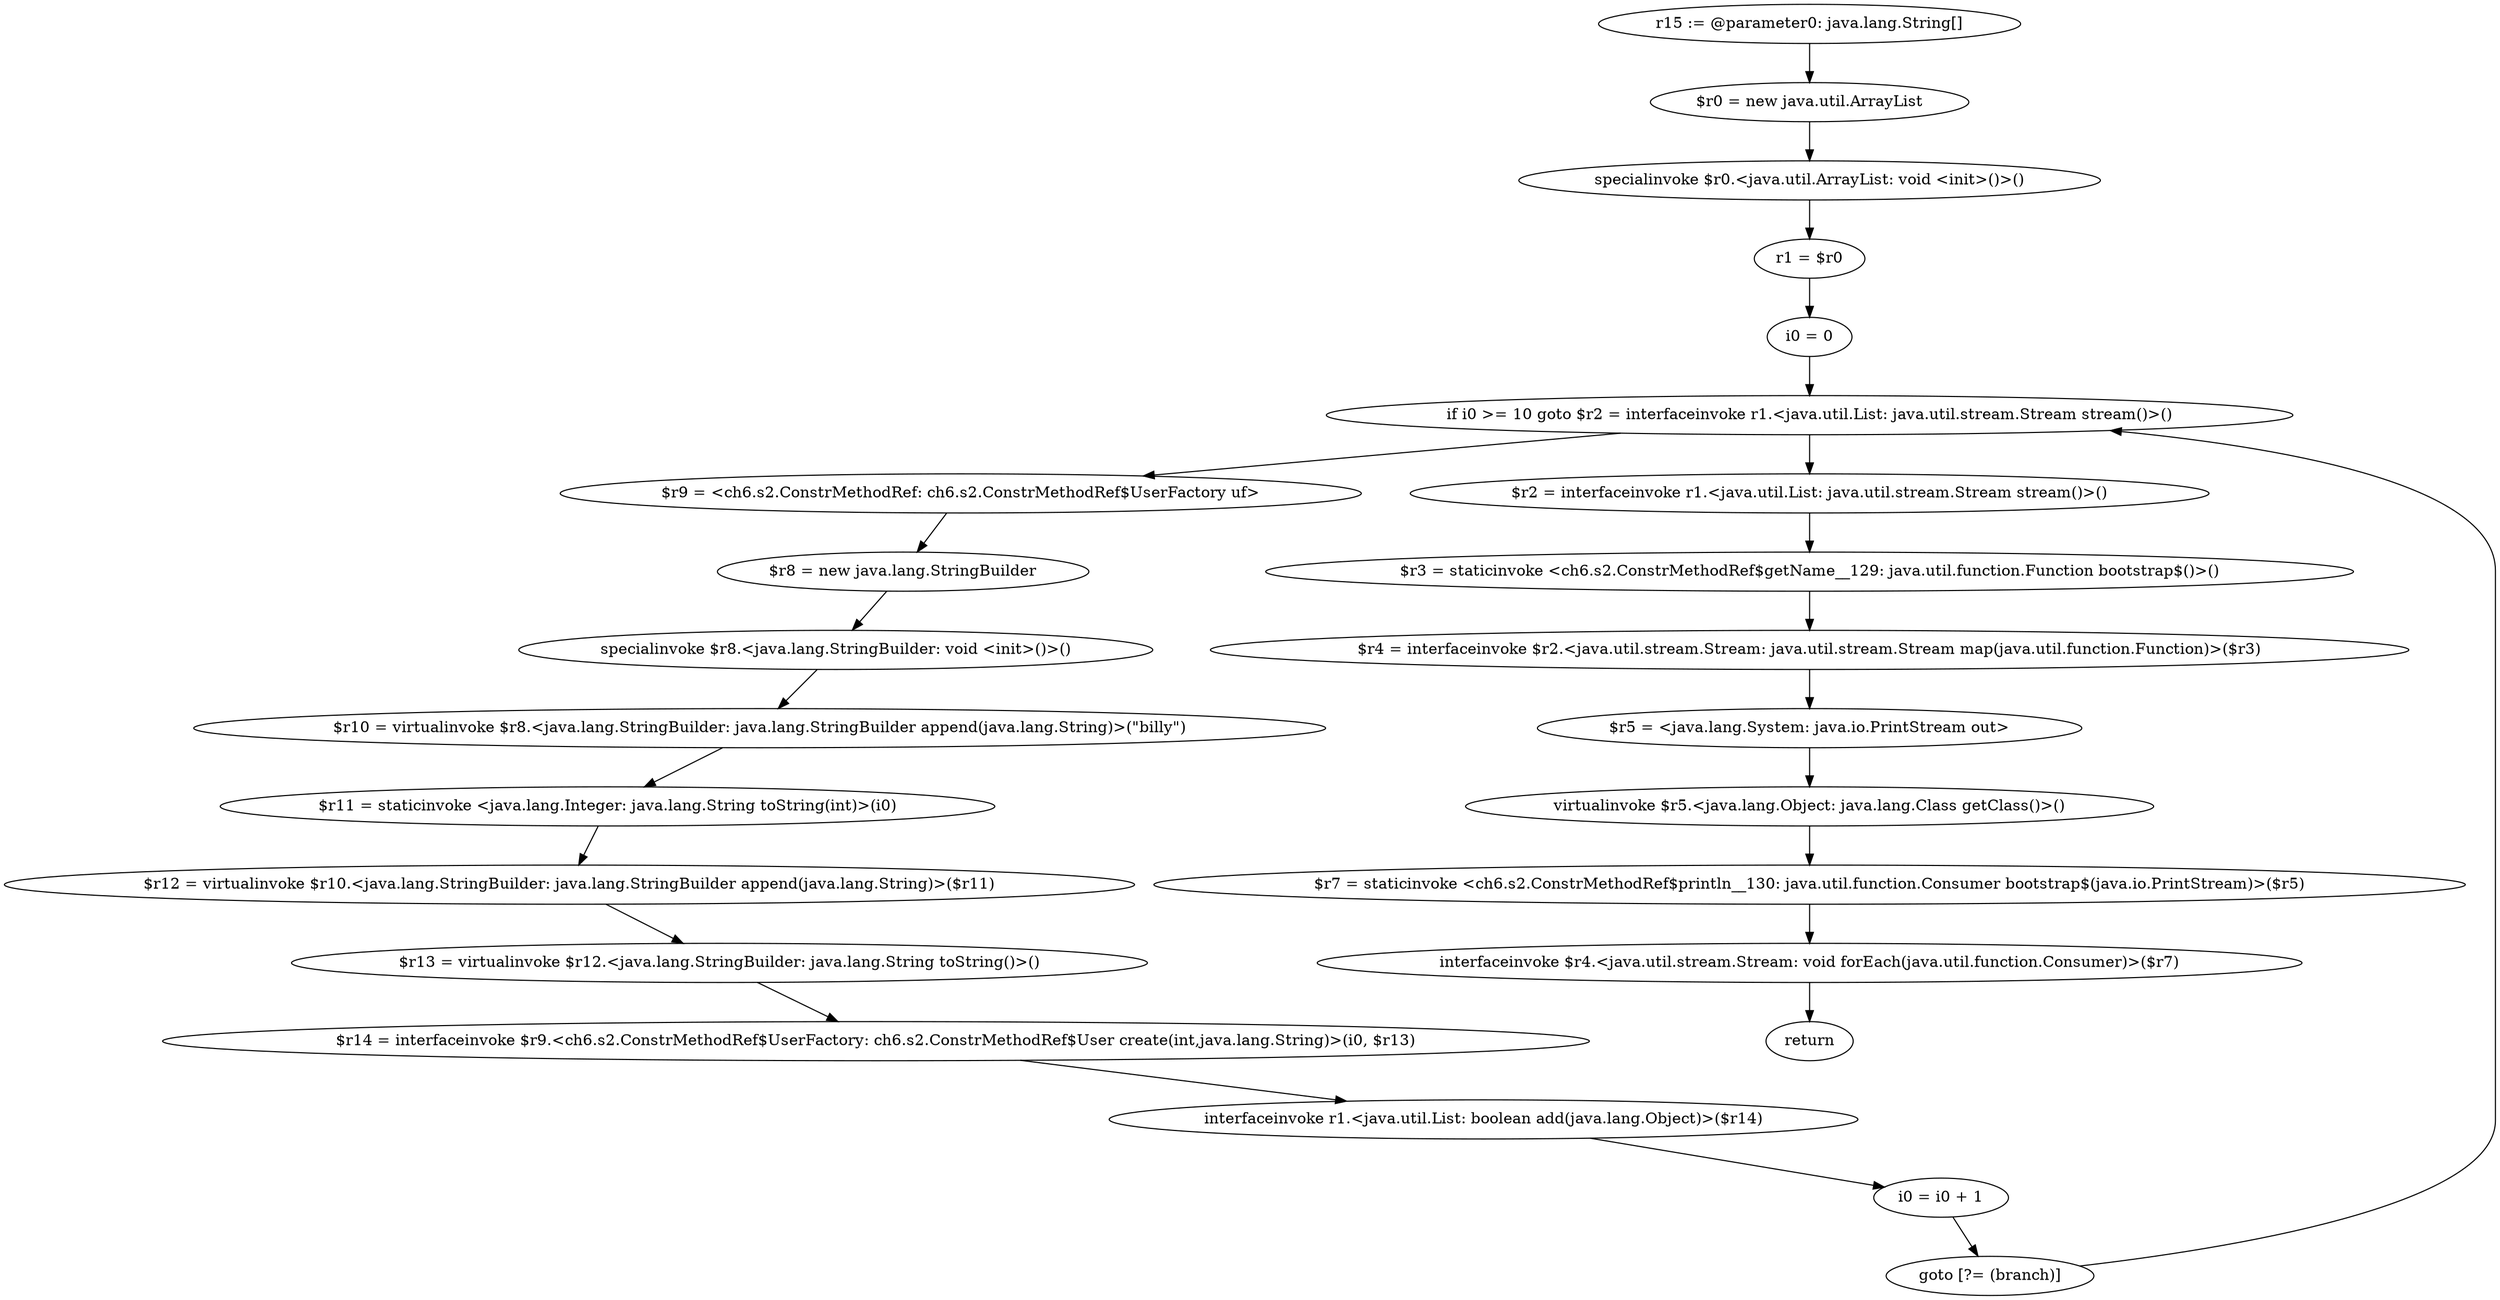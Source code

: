 digraph "unitGraph" {
    "r15 := @parameter0: java.lang.String[]"
    "$r0 = new java.util.ArrayList"
    "specialinvoke $r0.<java.util.ArrayList: void <init>()>()"
    "r1 = $r0"
    "i0 = 0"
    "if i0 >= 10 goto $r2 = interfaceinvoke r1.<java.util.List: java.util.stream.Stream stream()>()"
    "$r9 = <ch6.s2.ConstrMethodRef: ch6.s2.ConstrMethodRef$UserFactory uf>"
    "$r8 = new java.lang.StringBuilder"
    "specialinvoke $r8.<java.lang.StringBuilder: void <init>()>()"
    "$r10 = virtualinvoke $r8.<java.lang.StringBuilder: java.lang.StringBuilder append(java.lang.String)>(\"billy\")"
    "$r11 = staticinvoke <java.lang.Integer: java.lang.String toString(int)>(i0)"
    "$r12 = virtualinvoke $r10.<java.lang.StringBuilder: java.lang.StringBuilder append(java.lang.String)>($r11)"
    "$r13 = virtualinvoke $r12.<java.lang.StringBuilder: java.lang.String toString()>()"
    "$r14 = interfaceinvoke $r9.<ch6.s2.ConstrMethodRef$UserFactory: ch6.s2.ConstrMethodRef$User create(int,java.lang.String)>(i0, $r13)"
    "interfaceinvoke r1.<java.util.List: boolean add(java.lang.Object)>($r14)"
    "i0 = i0 + 1"
    "goto [?= (branch)]"
    "$r2 = interfaceinvoke r1.<java.util.List: java.util.stream.Stream stream()>()"
    "$r3 = staticinvoke <ch6.s2.ConstrMethodRef$getName__129: java.util.function.Function bootstrap$()>()"
    "$r4 = interfaceinvoke $r2.<java.util.stream.Stream: java.util.stream.Stream map(java.util.function.Function)>($r3)"
    "$r5 = <java.lang.System: java.io.PrintStream out>"
    "virtualinvoke $r5.<java.lang.Object: java.lang.Class getClass()>()"
    "$r7 = staticinvoke <ch6.s2.ConstrMethodRef$println__130: java.util.function.Consumer bootstrap$(java.io.PrintStream)>($r5)"
    "interfaceinvoke $r4.<java.util.stream.Stream: void forEach(java.util.function.Consumer)>($r7)"
    "return"
    "r15 := @parameter0: java.lang.String[]"->"$r0 = new java.util.ArrayList";
    "$r0 = new java.util.ArrayList"->"specialinvoke $r0.<java.util.ArrayList: void <init>()>()";
    "specialinvoke $r0.<java.util.ArrayList: void <init>()>()"->"r1 = $r0";
    "r1 = $r0"->"i0 = 0";
    "i0 = 0"->"if i0 >= 10 goto $r2 = interfaceinvoke r1.<java.util.List: java.util.stream.Stream stream()>()";
    "if i0 >= 10 goto $r2 = interfaceinvoke r1.<java.util.List: java.util.stream.Stream stream()>()"->"$r9 = <ch6.s2.ConstrMethodRef: ch6.s2.ConstrMethodRef$UserFactory uf>";
    "if i0 >= 10 goto $r2 = interfaceinvoke r1.<java.util.List: java.util.stream.Stream stream()>()"->"$r2 = interfaceinvoke r1.<java.util.List: java.util.stream.Stream stream()>()";
    "$r9 = <ch6.s2.ConstrMethodRef: ch6.s2.ConstrMethodRef$UserFactory uf>"->"$r8 = new java.lang.StringBuilder";
    "$r8 = new java.lang.StringBuilder"->"specialinvoke $r8.<java.lang.StringBuilder: void <init>()>()";
    "specialinvoke $r8.<java.lang.StringBuilder: void <init>()>()"->"$r10 = virtualinvoke $r8.<java.lang.StringBuilder: java.lang.StringBuilder append(java.lang.String)>(\"billy\")";
    "$r10 = virtualinvoke $r8.<java.lang.StringBuilder: java.lang.StringBuilder append(java.lang.String)>(\"billy\")"->"$r11 = staticinvoke <java.lang.Integer: java.lang.String toString(int)>(i0)";
    "$r11 = staticinvoke <java.lang.Integer: java.lang.String toString(int)>(i0)"->"$r12 = virtualinvoke $r10.<java.lang.StringBuilder: java.lang.StringBuilder append(java.lang.String)>($r11)";
    "$r12 = virtualinvoke $r10.<java.lang.StringBuilder: java.lang.StringBuilder append(java.lang.String)>($r11)"->"$r13 = virtualinvoke $r12.<java.lang.StringBuilder: java.lang.String toString()>()";
    "$r13 = virtualinvoke $r12.<java.lang.StringBuilder: java.lang.String toString()>()"->"$r14 = interfaceinvoke $r9.<ch6.s2.ConstrMethodRef$UserFactory: ch6.s2.ConstrMethodRef$User create(int,java.lang.String)>(i0, $r13)";
    "$r14 = interfaceinvoke $r9.<ch6.s2.ConstrMethodRef$UserFactory: ch6.s2.ConstrMethodRef$User create(int,java.lang.String)>(i0, $r13)"->"interfaceinvoke r1.<java.util.List: boolean add(java.lang.Object)>($r14)";
    "interfaceinvoke r1.<java.util.List: boolean add(java.lang.Object)>($r14)"->"i0 = i0 + 1";
    "i0 = i0 + 1"->"goto [?= (branch)]";
    "goto [?= (branch)]"->"if i0 >= 10 goto $r2 = interfaceinvoke r1.<java.util.List: java.util.stream.Stream stream()>()";
    "$r2 = interfaceinvoke r1.<java.util.List: java.util.stream.Stream stream()>()"->"$r3 = staticinvoke <ch6.s2.ConstrMethodRef$getName__129: java.util.function.Function bootstrap$()>()";
    "$r3 = staticinvoke <ch6.s2.ConstrMethodRef$getName__129: java.util.function.Function bootstrap$()>()"->"$r4 = interfaceinvoke $r2.<java.util.stream.Stream: java.util.stream.Stream map(java.util.function.Function)>($r3)";
    "$r4 = interfaceinvoke $r2.<java.util.stream.Stream: java.util.stream.Stream map(java.util.function.Function)>($r3)"->"$r5 = <java.lang.System: java.io.PrintStream out>";
    "$r5 = <java.lang.System: java.io.PrintStream out>"->"virtualinvoke $r5.<java.lang.Object: java.lang.Class getClass()>()";
    "virtualinvoke $r5.<java.lang.Object: java.lang.Class getClass()>()"->"$r7 = staticinvoke <ch6.s2.ConstrMethodRef$println__130: java.util.function.Consumer bootstrap$(java.io.PrintStream)>($r5)";
    "$r7 = staticinvoke <ch6.s2.ConstrMethodRef$println__130: java.util.function.Consumer bootstrap$(java.io.PrintStream)>($r5)"->"interfaceinvoke $r4.<java.util.stream.Stream: void forEach(java.util.function.Consumer)>($r7)";
    "interfaceinvoke $r4.<java.util.stream.Stream: void forEach(java.util.function.Consumer)>($r7)"->"return";
}
